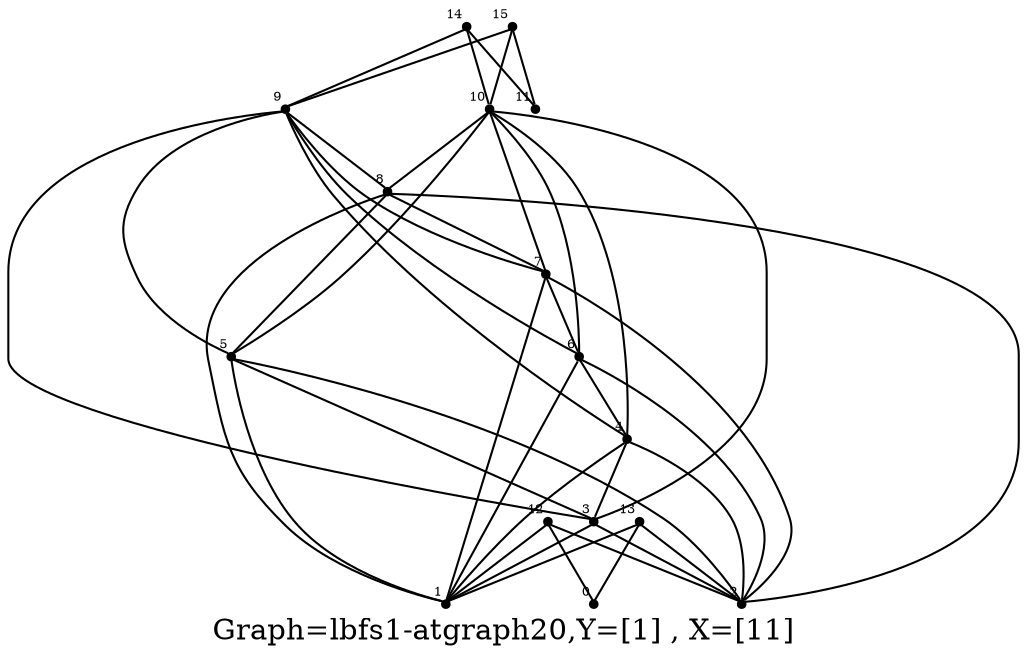 /* Created by igraph 0.8.0-pre+0200568 */
graph {
  graph [
    label="Graph=lbfs1-atgraph20,Y=[1] , X=[11]  "
    labelloc=bottom
  ];
  0 [
    pos="6.000000,2.000000!"
    shape=point
    fontsize=6
    xlabel=0
  ];
  1 [
    pos="3.900000,3.000000!"
    shape=point
    fontsize=6
    xlabel=1
  ];
  2 [
    pos="4.000000,2.000000!"
    shape=point
    fontsize=6
    xlabel=2
  ];
  3 [
    pos="2.900000,5.000000!"
    shape=point
    fontsize=6
    xlabel=3
  ];
  4 [
    pos="3.000000,4.000000!"
    shape=point
    fontsize=6
    xlabel=4
  ];
  5 [
    pos="2.900000,3.000000!"
    shape=point
    fontsize=6
    xlabel=5
  ];
  6 [
    pos="3.000000,2.000000!"
    shape=point
    fontsize=6
    xlabel=6
  ];
  7 [
    pos="2.900000,1.000000!"
    shape=point
    fontsize=6
    xlabel=7
  ];
  8 [
    pos="3.000000,0.000000!"
    shape=point
    fontsize=6
    xlabel=8
  ];
  9 [
    pos="1.900000,3.000000!"
    shape=point
    fontsize=6
    xlabel=9
  ];
  10 [
    pos="2.000000,2.000000!"
    shape=point
    fontsize=6
    xlabel=10
  ];
  11 [
    pos="0.000000,2.000000!"
    shape=point
    fontsize=6
    xlabel=11
  ];
  12 [
    pos="4.900000,3.000000!"
    shape=point
    fontsize=6
    xlabel=12
  ];
  13 [
    pos="5.000000,2.000000!"
    shape=point
    fontsize=6
    xlabel=13
  ];
  14 [
    pos="0.900000,3.000000!"
    shape=point
    fontsize=6
    xlabel=14
  ];
  15 [
    pos="1.000000,2.000000!"
    shape=point
    fontsize=6
    xlabel=15
  ];

  12 -- 0;
  13 -- 0;
  12 -- 1;
  12 -- 2;
  13 -- 1;
  13 -- 2;
  14 -- 9;
  15 -- 9;
  14 -- 10;
  15 -- 10;
  14 -- 11;
  15 -- 11;
  3 -- 1;
  4 -- 1;
  5 -- 1;
  6 -- 1;
  7 -- 1;
  8 -- 1;
  3 -- 2;
  4 -- 2;
  5 -- 2;
  6 -- 2;
  7 -- 2;
  8 -- 2;
  4 -- 3;
  5 -- 3;
  9 -- 3;
  6 -- 4;
  9 -- 4;
  8 -- 5;
  9 -- 5;
  7 -- 6;
  9 -- 6;
  8 -- 7;
  9 -- 7;
  9 -- 8;
  10 -- 3;
  10 -- 4;
  10 -- 5;
  10 -- 6;
  10 -- 7;
  10 -- 8;
}
